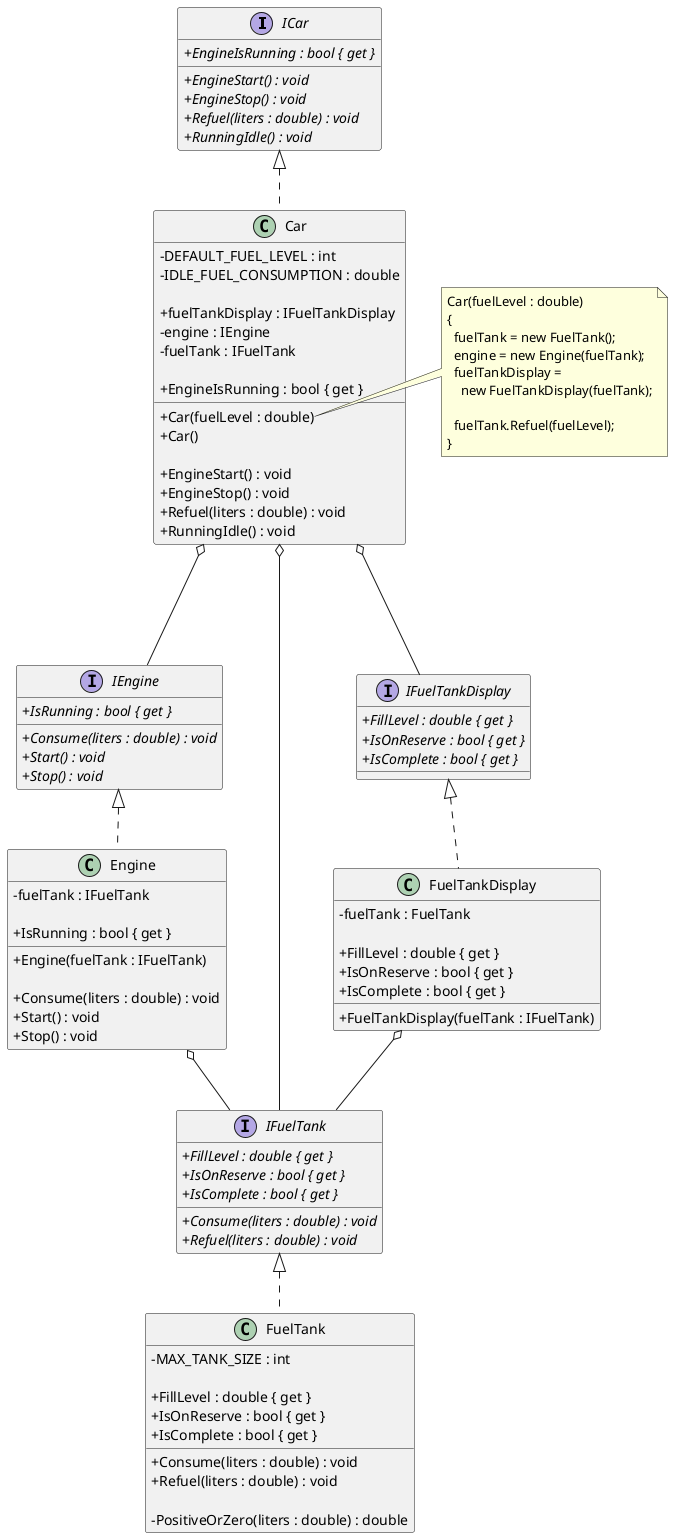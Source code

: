 @startuml "Engine And Fuel Tank"
skinparam classAttributeIconSize 0

interface ICar
{
  + //EngineIsRunning : bool { get }//
  + //EngineStart() : void//
  + //EngineStop() : void//
  + //Refuel(liters : double) : void//
  + //RunningIdle() : void//
}

interface IEngine
{
  + //IsRunning : bool { get }//
  + //Consume(liters : double) : void//
  + //Start() : void//
  + //Stop() : void//
}

interface IFuelTank
{
  + //FillLevel : double { get }//
  + //IsOnReserve : bool { get }//
  + //IsComplete : bool { get }//
  + //Consume(liters : double) : void//
  + //Refuel(liters : double) : void//
}

interface IFuelTankDisplay
{
  + //FillLevel : double { get }//
  + //IsOnReserve : bool { get }//
  + //IsComplete : bool { get }//
}

class Car
{
  - DEFAULT_FUEL_LEVEL : int
  - IDLE_FUEL_CONSUMPTION : double

  + fuelTankDisplay : IFuelTankDisplay
  - engine : IEngine
  - fuelTank : IFuelTank

  + EngineIsRunning : bool { get }

  + Car(fuelLevel : double)
  + Car()

  + EngineStart() : void
  + EngineStop() : void
  + Refuel(liters : double) : void
  + RunningIdle() : void
}

class Engine
{
  - fuelTank : IFuelTank

  + IsRunning : bool { get }

  + Engine(fuelTank : IFuelTank)

  + Consume(liters : double) : void
  + Start() : void
  + Stop() : void
}

class FuelTank
{
  - MAX_TANK_SIZE : int

  + FillLevel : double { get }
  + IsOnReserve : bool { get }
  + IsComplete : bool { get }

  + Consume(liters : double) : void
  + Refuel(liters : double) : void

  - PositiveOrZero(liters : double) : double
}

class FuelTankDisplay
{
  - fuelTank : FuelTank

  + FillLevel : double { get }
  + IsOnReserve : bool { get }
  + IsComplete : bool { get }

  + FuelTankDisplay(fuelTank : IFuelTank)
} 

ICar <|.. Car
Car o--- IFuelTankDisplay
Car o--- IEngine
Car o--- IFuelTank

IEngine <|.. Engine
Engine o-- IFuelTank

IFuelTank <|.. FuelTank

IFuelTankDisplay <|.. FuelTankDisplay
FuelTankDisplay o-- IFuelTank

note right of Car::Car
Car(fuelLevel : double)
{
  fuelTank = new FuelTank();
  engine = new Engine(fuelTank);
  fuelTankDisplay = 
    new FuelTankDisplay(fuelTank);

  fuelTank.Refuel(fuelLevel);
}
end note


@enduml